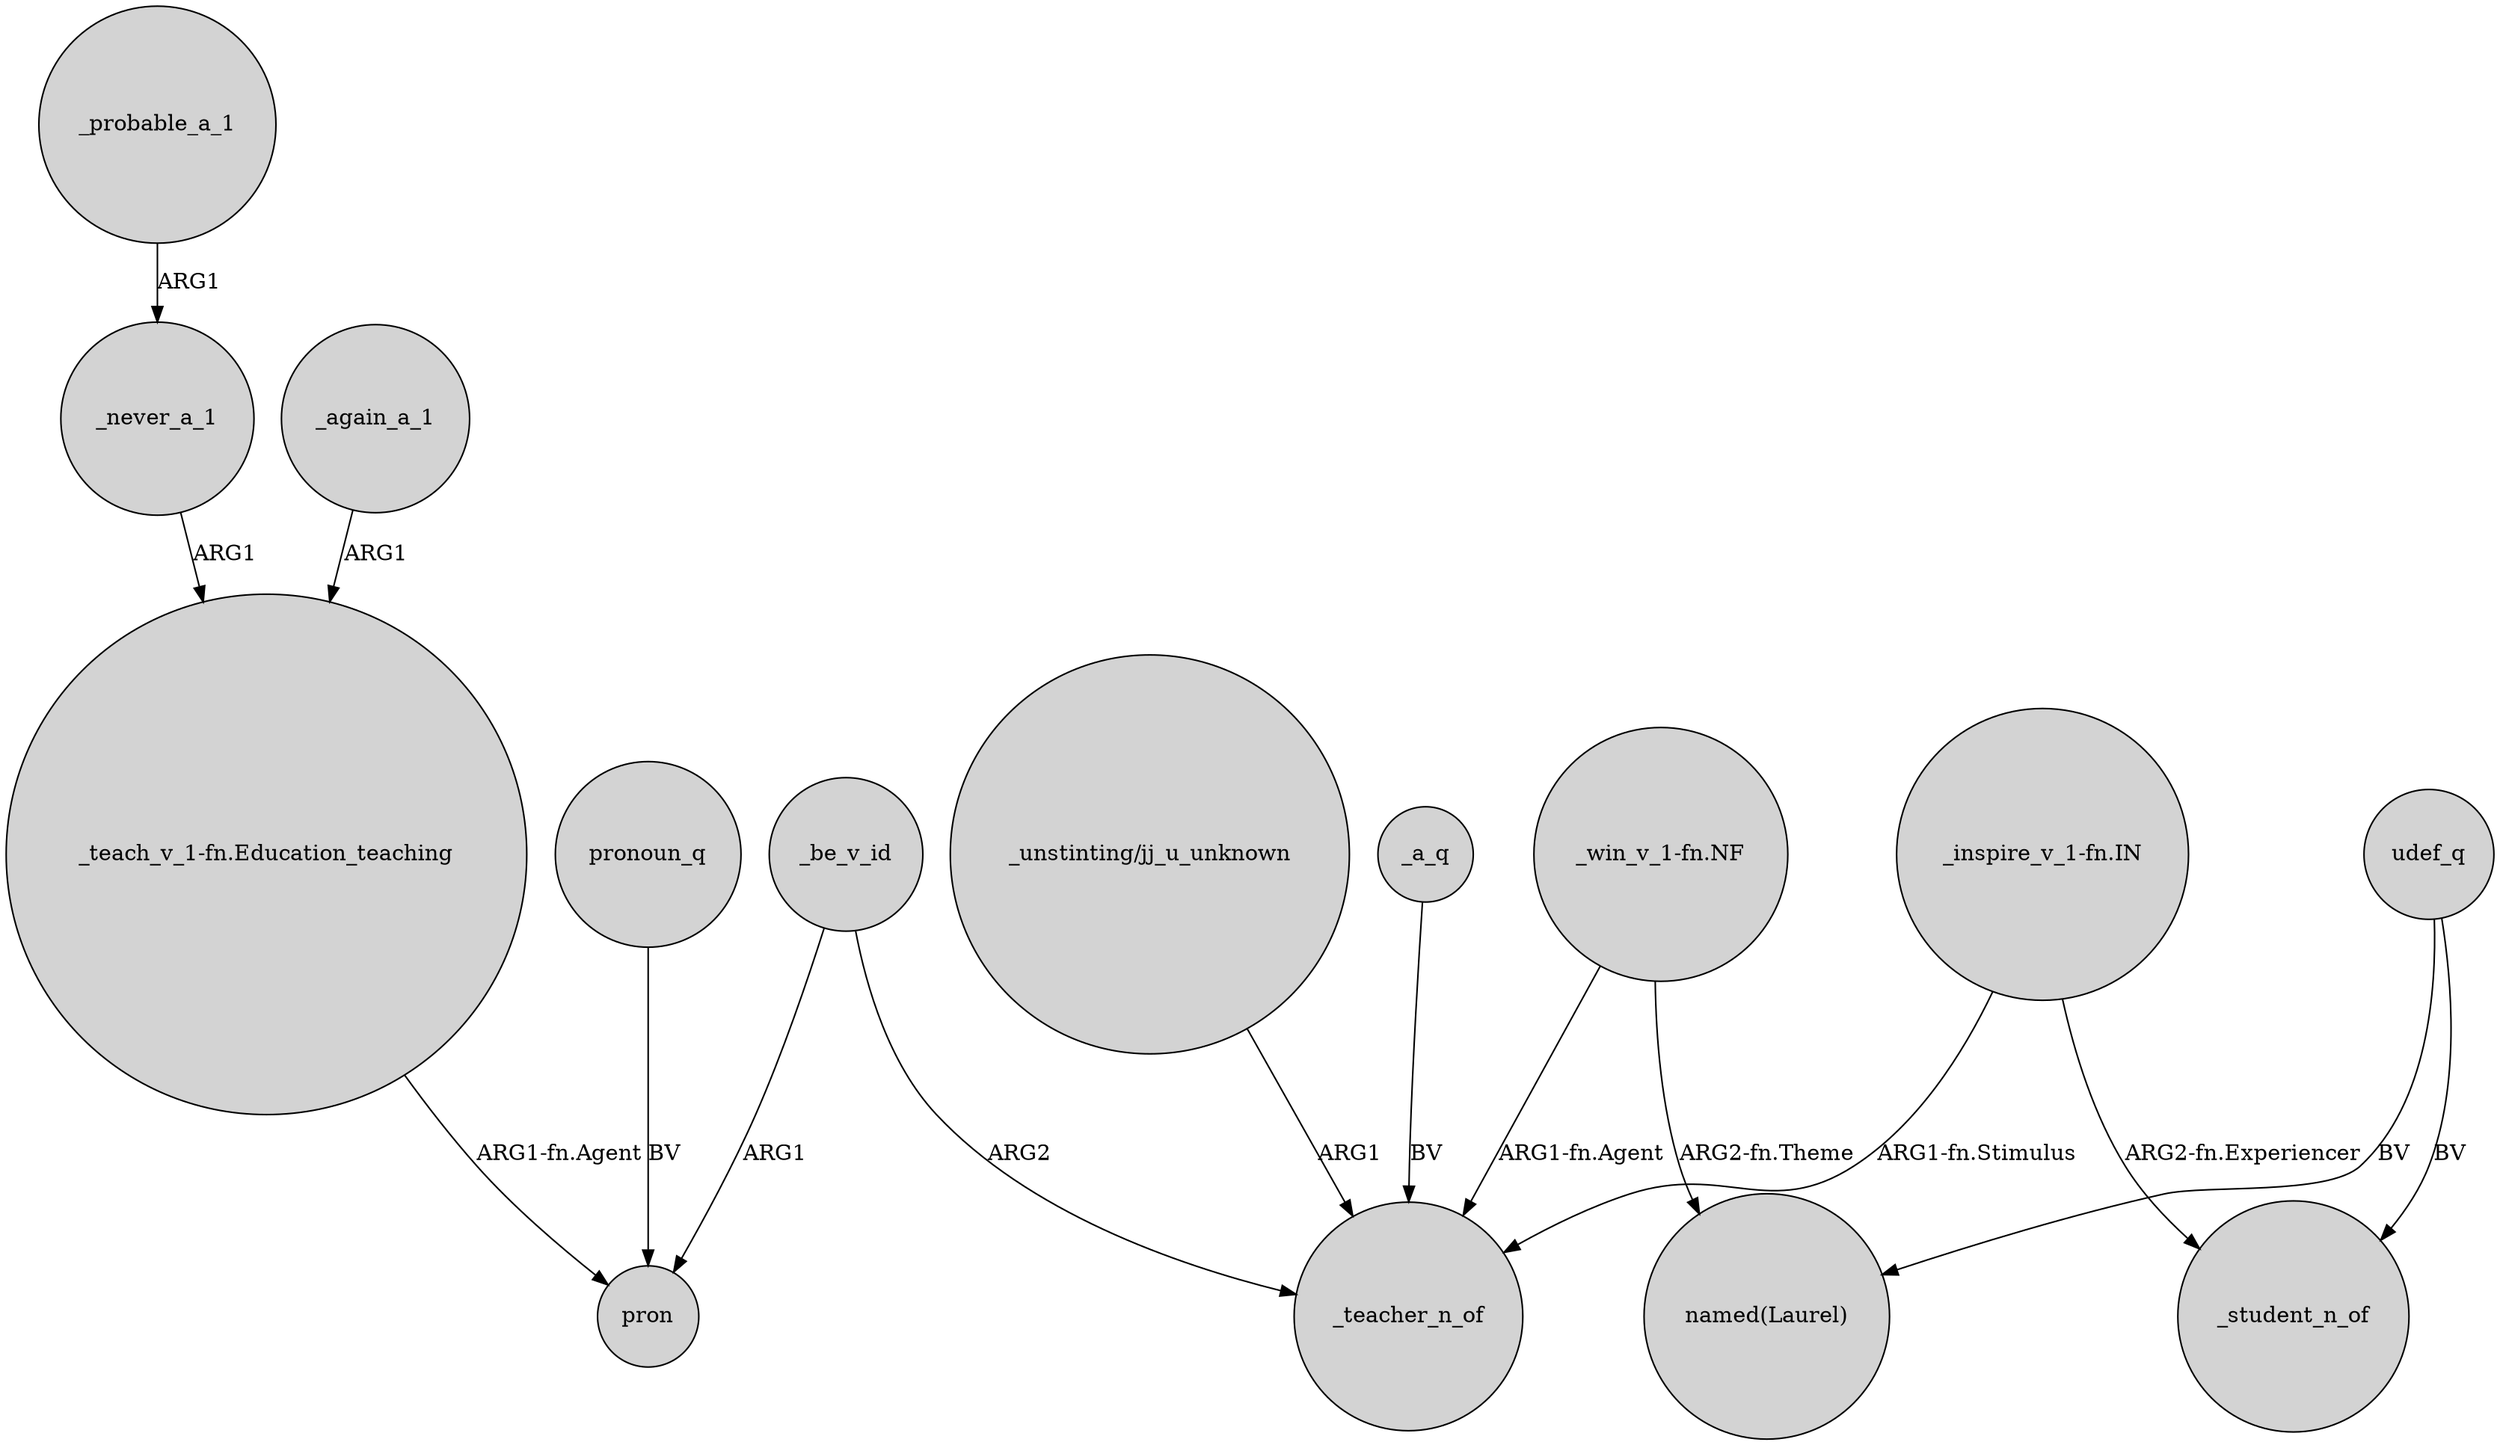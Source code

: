 digraph {
	node [shape=circle style=filled]
	"_win_v_1-fn.NF" -> _teacher_n_of [label="ARG1-fn.Agent"]
	_never_a_1 -> "_teach_v_1-fn.Education_teaching" [label=ARG1]
	_be_v_id -> _teacher_n_of [label=ARG2]
	"_teach_v_1-fn.Education_teaching" -> pron [label="ARG1-fn.Agent"]
	_again_a_1 -> "_teach_v_1-fn.Education_teaching" [label=ARG1]
	"_unstinting/jj_u_unknown" -> _teacher_n_of [label=ARG1]
	_be_v_id -> pron [label=ARG1]
	_a_q -> _teacher_n_of [label=BV]
	"_win_v_1-fn.NF" -> "named(Laurel)" [label="ARG2-fn.Theme"]
	udef_q -> "named(Laurel)" [label=BV]
	"_inspire_v_1-fn.IN" -> _teacher_n_of [label="ARG1-fn.Stimulus"]
	_probable_a_1 -> _never_a_1 [label=ARG1]
	"_inspire_v_1-fn.IN" -> _student_n_of [label="ARG2-fn.Experiencer"]
	udef_q -> _student_n_of [label=BV]
	pronoun_q -> pron [label=BV]
}
